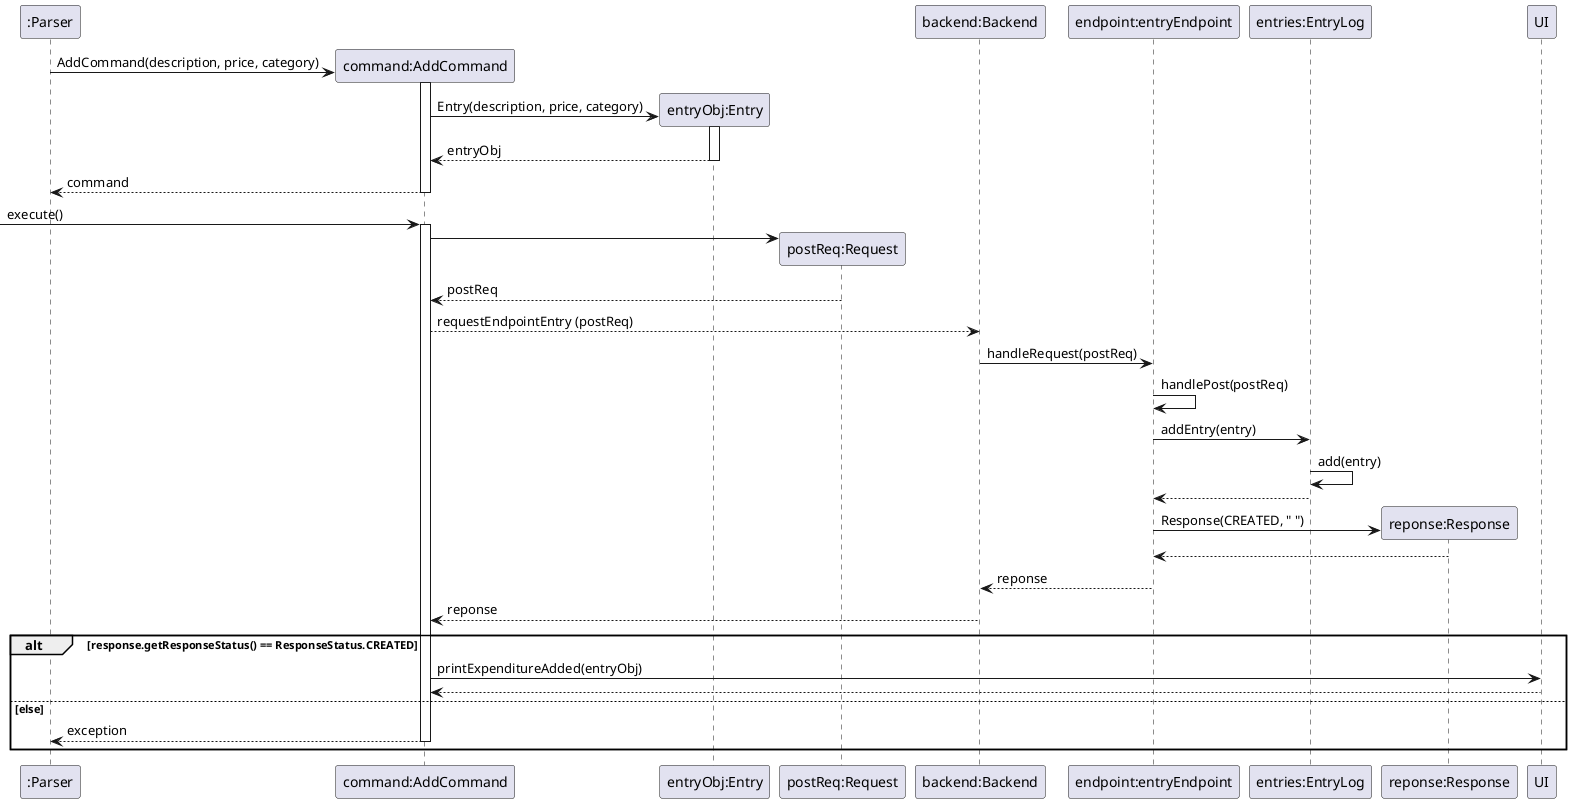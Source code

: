 @startuml
'https://plantuml.com/sequence-diagram

participant ":Parser" as Parser
participant "command:AddCommand" as AddCommand
participant "entryObj:Entry" as Entry
participant "postReq:Request" as Request
participant "backend:Backend" as Backend
participant "endpoint:entryEndpoint" as Endpoint
participant "entries:EntryLog" as EntryLog
participant "reponse:Response" as Response
participant "UI" as UI

Parser -> AddCommand ** : AddCommand(description, price, category)
activate AddCommand
AddCommand -> Entry ** :Entry(description, price, category)
activate Entry
return entryObj
return command

-> AddCommand :execute()
activate AddCommand
AddCommand -> Request **
Request --> AddCommand : postReq
AddCommand --> Backend : requestEndpointEntry (postReq)
Backend -> Endpoint : handleRequest(postReq)
Endpoint -> Endpoint : handlePost(postReq)
Endpoint -> EntryLog : addEntry(entry)
EntryLog -> EntryLog : add(entry)
EntryLog --> Endpoint
Endpoint -> Response ** : Response(CREATED, " ")
Response --> Endpoint
Endpoint --> Backend : reponse
Backend --> AddCommand : reponse
alt response.getResponseStatus() == ResponseStatus.CREATED
    AddCommand -> UI : printExpenditureAdded(entryObj)
    UI --> AddCommand
else else
    AddCommand --> Parser : exception
        deactivate AddCommand
end





'Alice -> Bob: Authentication Request
'Bob --> Alice: Authentication Response
'
'Alice -> Bob: Another authentication Request
'Alice <-- Bob: another authentication Response


@enduml